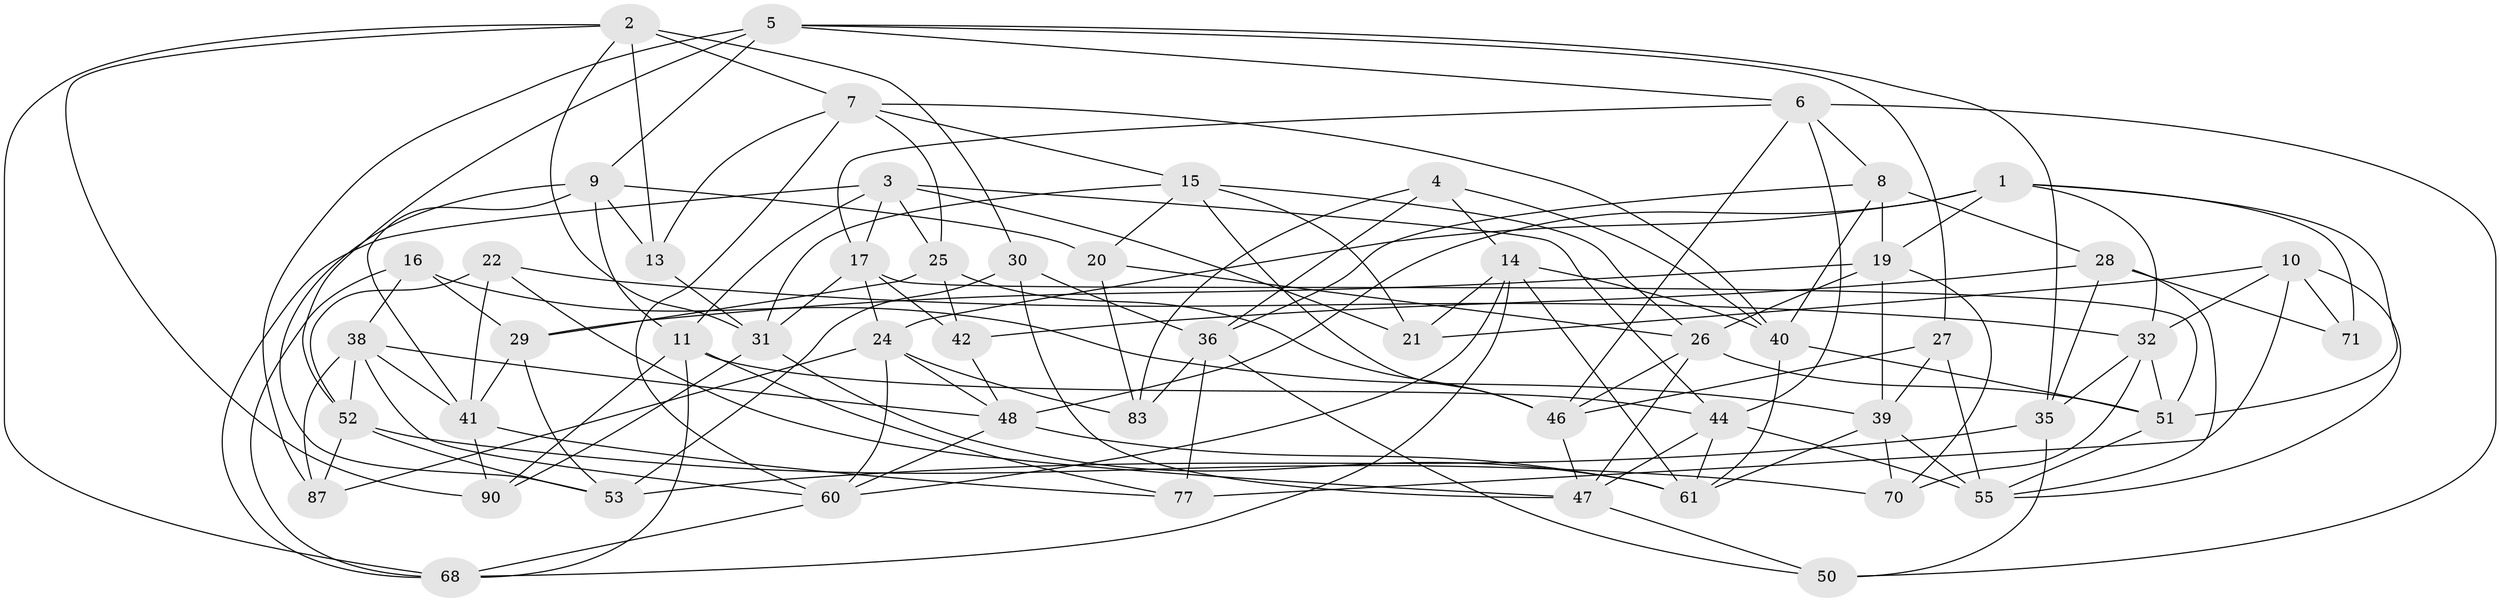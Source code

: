 // original degree distribution, {4: 1.0}
// Generated by graph-tools (version 1.1) at 2025/42/03/06/25 10:42:24]
// undirected, 54 vertices, 142 edges
graph export_dot {
graph [start="1"]
  node [color=gray90,style=filled];
  1 [super="+65"];
  2 [super="+43"];
  3 [super="+37"];
  4;
  5 [super="+58"];
  6 [super="+79"];
  7 [super="+23"];
  8 [super="+18"];
  9 [super="+12"];
  10 [super="+73"];
  11 [super="+80"];
  13;
  14 [super="+84"];
  15 [super="+89"];
  16;
  17 [super="+67"];
  19 [super="+64"];
  20;
  21;
  22;
  24 [super="+62"];
  25 [super="+54"];
  26 [super="+63"];
  27;
  28 [super="+33"];
  29 [super="+34"];
  30;
  31 [super="+88"];
  32 [super="+57"];
  35 [super="+75"];
  36 [super="+92"];
  38 [super="+78"];
  39 [super="+45"];
  40 [super="+85"];
  41 [super="+76"];
  42;
  44 [super="+82"];
  46 [super="+49"];
  47 [super="+56"];
  48 [super="+66"];
  50;
  51 [super="+81"];
  52 [super="+59"];
  53 [super="+91"];
  55 [super="+74"];
  60 [super="+86"];
  61 [super="+72"];
  68 [super="+69"];
  70;
  71;
  77;
  83;
  87;
  90;
  1 -- 48;
  1 -- 71;
  1 -- 32;
  1 -- 24;
  1 -- 51;
  1 -- 19;
  2 -- 90;
  2 -- 31;
  2 -- 7;
  2 -- 13;
  2 -- 30;
  2 -- 68;
  3 -- 68;
  3 -- 44;
  3 -- 11;
  3 -- 17;
  3 -- 21;
  3 -- 25;
  4 -- 83;
  4 -- 14;
  4 -- 36;
  4 -- 40;
  5 -- 27;
  5 -- 87;
  5 -- 9;
  5 -- 52;
  5 -- 6;
  5 -- 35;
  6 -- 17;
  6 -- 50;
  6 -- 8;
  6 -- 44;
  6 -- 46;
  7 -- 15;
  7 -- 60;
  7 -- 40;
  7 -- 25;
  7 -- 13;
  8 -- 28 [weight=2];
  8 -- 19;
  8 -- 40;
  8 -- 36;
  9 -- 20;
  9 -- 41;
  9 -- 11;
  9 -- 13;
  9 -- 53;
  10 -- 71 [weight=2];
  10 -- 77;
  10 -- 21;
  10 -- 32;
  10 -- 55;
  11 -- 90;
  11 -- 44;
  11 -- 77;
  11 -- 68;
  13 -- 31;
  14 -- 21;
  14 -- 60;
  14 -- 68;
  14 -- 61;
  14 -- 40;
  15 -- 20;
  15 -- 46;
  15 -- 31;
  15 -- 21;
  15 -- 26;
  16 -- 68;
  16 -- 39;
  16 -- 38;
  16 -- 29;
  17 -- 42;
  17 -- 24;
  17 -- 31;
  17 -- 51;
  19 -- 70;
  19 -- 39;
  19 -- 26;
  19 -- 29;
  20 -- 83;
  20 -- 26;
  22 -- 41;
  22 -- 52;
  22 -- 32;
  22 -- 47;
  24 -- 83;
  24 -- 48;
  24 -- 60;
  24 -- 87;
  25 -- 42;
  25 -- 29 [weight=2];
  25 -- 46;
  26 -- 47;
  26 -- 51;
  26 -- 46;
  27 -- 39;
  27 -- 46;
  27 -- 55;
  28 -- 71;
  28 -- 42;
  28 -- 35;
  28 -- 55;
  29 -- 41;
  29 -- 53;
  30 -- 47;
  30 -- 36;
  30 -- 53;
  31 -- 90;
  31 -- 61;
  32 -- 35;
  32 -- 70;
  32 -- 51;
  35 -- 53 [weight=2];
  35 -- 50;
  36 -- 83;
  36 -- 50;
  36 -- 77;
  38 -- 87;
  38 -- 48;
  38 -- 60;
  38 -- 41;
  38 -- 52;
  39 -- 70;
  39 -- 55;
  39 -- 61;
  40 -- 61;
  40 -- 51;
  41 -- 90;
  41 -- 77;
  42 -- 48;
  44 -- 47;
  44 -- 55;
  44 -- 61;
  46 -- 47;
  47 -- 50;
  48 -- 60;
  48 -- 61;
  51 -- 55;
  52 -- 70;
  52 -- 53;
  52 -- 87;
  60 -- 68;
}
